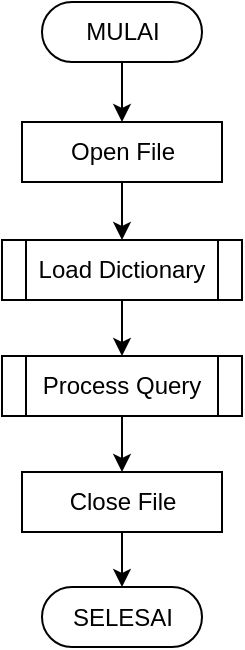 <mxfile version="12.3.2" type="device" pages="1"><diagram id="C_pFJfPf-g4NJKi51Iua" name="Page-1"><mxGraphModel dx="802" dy="528" grid="1" gridSize="10" guides="1" tooltips="1" connect="1" arrows="1" fold="1" page="1" pageScale="1" pageWidth="850" pageHeight="1100" math="0" shadow="0"><root><mxCell id="0"/><mxCell id="1" parent="0"/><mxCell id="DjZgmxBgNp-TTPZ--37d-7" style="edgeStyle=orthogonalEdgeStyle;rounded=0;orthogonalLoop=1;jettySize=auto;html=1;" parent="1" source="fnXHt6ibqTjwRK5xo47p-1" target="DjZgmxBgNp-TTPZ--37d-1" edge="1"><mxGeometry relative="1" as="geometry"/></mxCell><mxCell id="fnXHt6ibqTjwRK5xo47p-1" value="MULAI" style="html=1;dashed=0;whitespace=wrap;shape=mxgraph.dfd.start" parent="1" vertex="1"><mxGeometry x="320" width="80" height="30" as="geometry"/></mxCell><mxCell id="fnXHt6ibqTjwRK5xo47p-2" value="SELESAI" style="html=1;dashed=0;whitespace=wrap;shape=mxgraph.dfd.start" parent="1" vertex="1"><mxGeometry x="320" y="292.5" width="80" height="30" as="geometry"/></mxCell><mxCell id="DjZgmxBgNp-TTPZ--37d-10" style="edgeStyle=orthogonalEdgeStyle;rounded=0;orthogonalLoop=1;jettySize=auto;html=1;" parent="1" source="fnXHt6ibqTjwRK5xo47p-14" target="DjZgmxBgNp-TTPZ--37d-9" edge="1"><mxGeometry relative="1" as="geometry"/></mxCell><mxCell id="fnXHt6ibqTjwRK5xo47p-14" value="Load Dictionary" style="shape=process;whiteSpace=wrap;html=1;backgroundOutline=1;" parent="1" vertex="1"><mxGeometry x="300" y="119" width="120" height="30" as="geometry"/></mxCell><mxCell id="DjZgmxBgNp-TTPZ--37d-8" style="edgeStyle=orthogonalEdgeStyle;rounded=0;orthogonalLoop=1;jettySize=auto;html=1;entryX=0.5;entryY=0;entryDx=0;entryDy=0;" parent="1" source="DjZgmxBgNp-TTPZ--37d-1" target="fnXHt6ibqTjwRK5xo47p-14" edge="1"><mxGeometry relative="1" as="geometry"/></mxCell><mxCell id="DjZgmxBgNp-TTPZ--37d-1" value="Open File" style="html=1;dashed=0;whitespace=wrap;" parent="1" vertex="1"><mxGeometry x="310" y="60" width="100" height="30" as="geometry"/></mxCell><mxCell id="DjZgmxBgNp-TTPZ--37d-12" style="edgeStyle=orthogonalEdgeStyle;rounded=0;orthogonalLoop=1;jettySize=auto;html=1;" parent="1" source="DjZgmxBgNp-TTPZ--37d-9" target="DjZgmxBgNp-TTPZ--37d-11" edge="1"><mxGeometry relative="1" as="geometry"/></mxCell><mxCell id="DjZgmxBgNp-TTPZ--37d-9" value="Process Query" style="shape=process;whiteSpace=wrap;html=1;backgroundOutline=1;" parent="1" vertex="1"><mxGeometry x="300" y="177" width="120" height="30" as="geometry"/></mxCell><mxCell id="DjZgmxBgNp-TTPZ--37d-15" style="edgeStyle=orthogonalEdgeStyle;rounded=0;orthogonalLoop=1;jettySize=auto;html=1;" parent="1" source="DjZgmxBgNp-TTPZ--37d-11" target="fnXHt6ibqTjwRK5xo47p-2" edge="1"><mxGeometry relative="1" as="geometry"/></mxCell><mxCell id="DjZgmxBgNp-TTPZ--37d-11" value="Close File" style="html=1;dashed=0;whitespace=wrap;" parent="1" vertex="1"><mxGeometry x="310" y="235" width="100" height="30" as="geometry"/></mxCell></root></mxGraphModel></diagram></mxfile>
